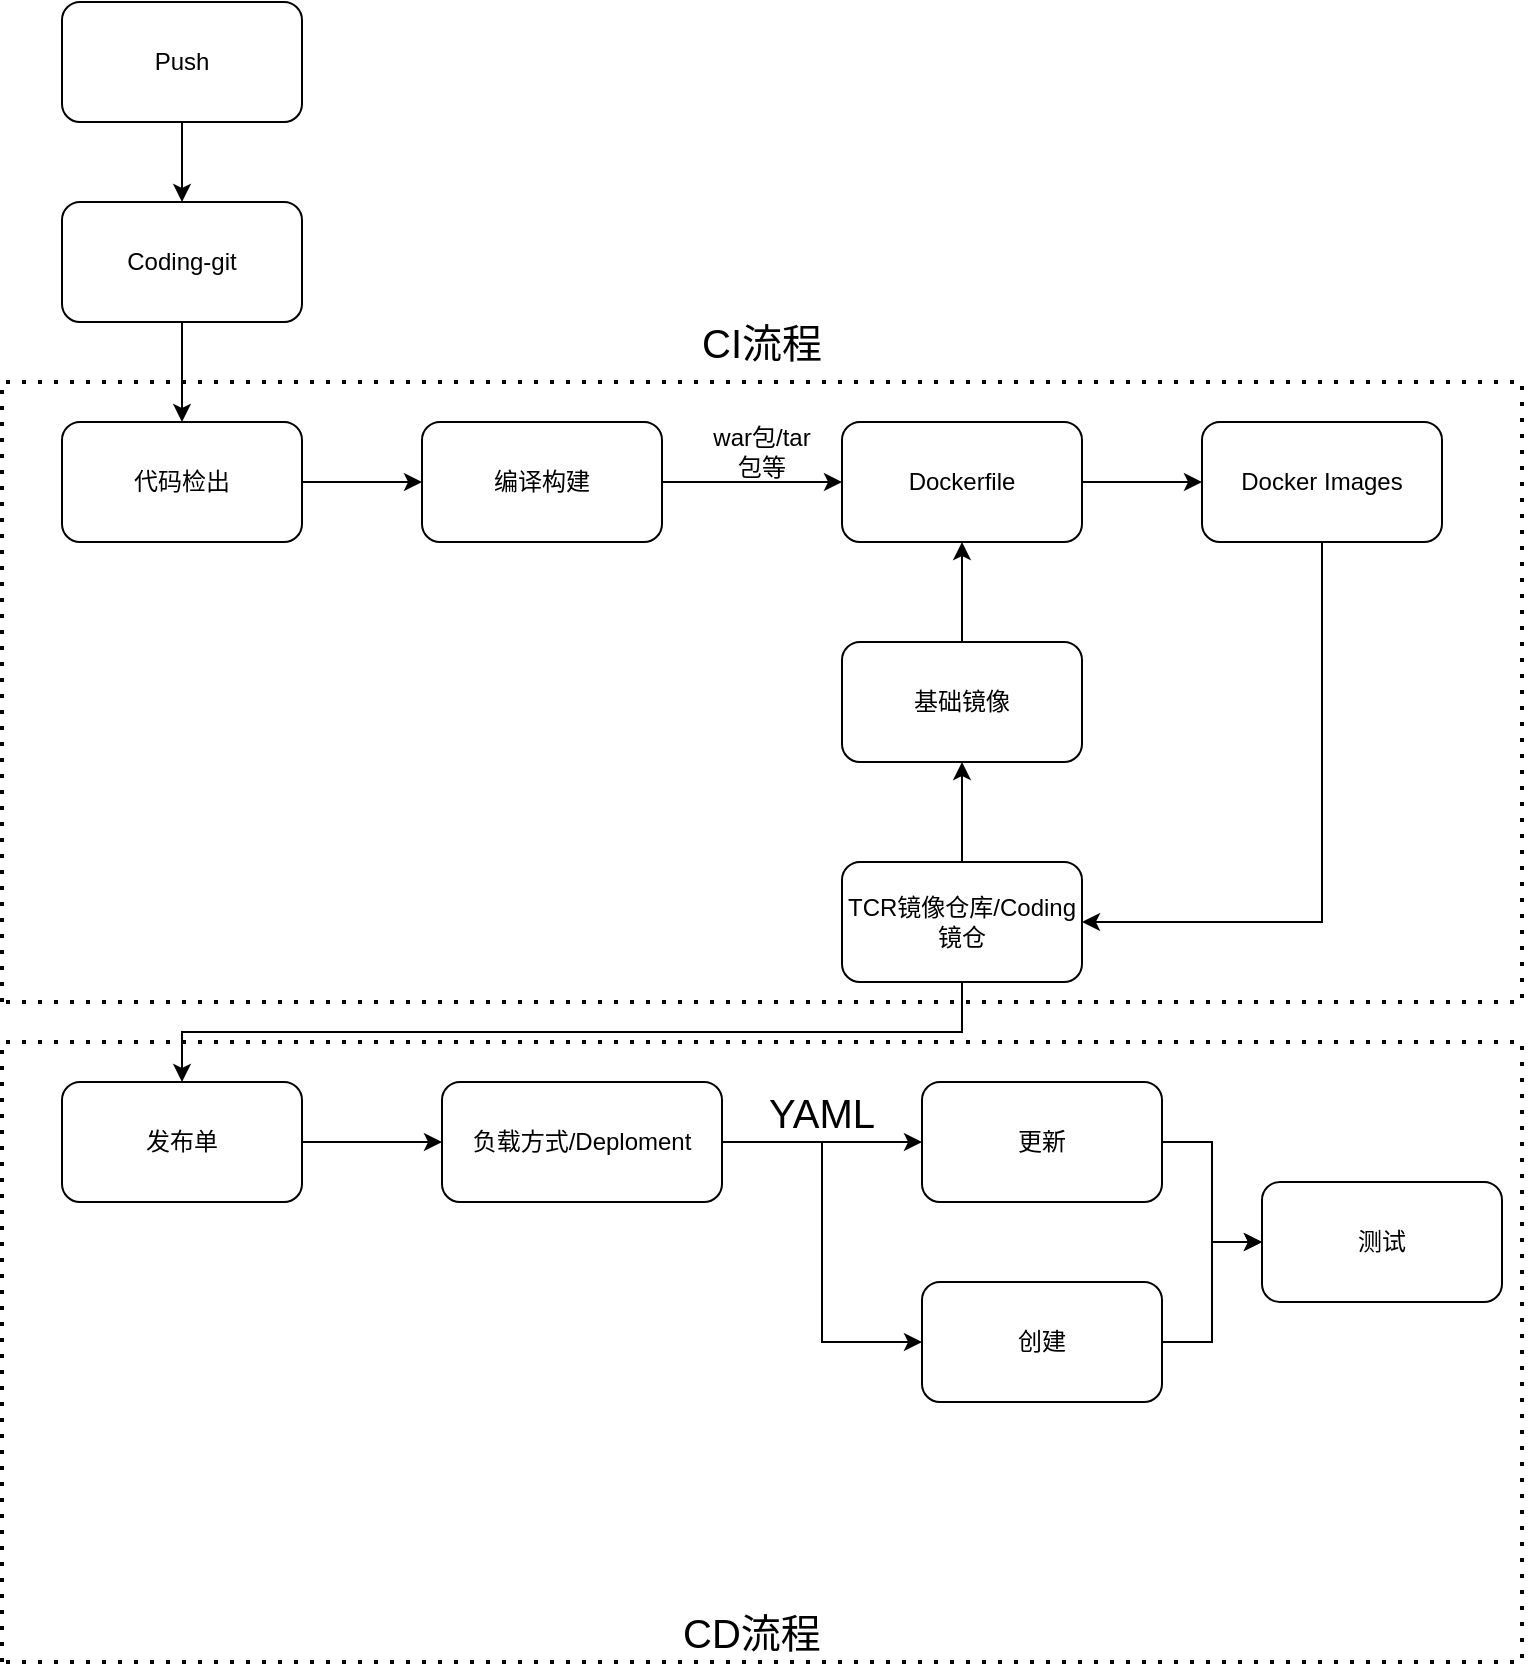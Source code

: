 <mxfile version="15.9.4" type="github">
  <diagram id="iynTV9C4eza_6aaqcb6Q" name="第 1 页">
    <mxGraphModel dx="946" dy="541" grid="1" gridSize="10" guides="1" tooltips="1" connect="1" arrows="1" fold="1" page="1" pageScale="1" pageWidth="827" pageHeight="1169" math="0" shadow="0">
      <root>
        <mxCell id="0" />
        <mxCell id="1" parent="0" />
        <mxCell id="B3fBioXZxfCSzkXcN0d9-6" style="edgeStyle=orthogonalEdgeStyle;rounded=0;orthogonalLoop=1;jettySize=auto;html=1;exitX=0.5;exitY=1;exitDx=0;exitDy=0;entryX=0.5;entryY=0;entryDx=0;entryDy=0;" edge="1" parent="1" source="B3fBioXZxfCSzkXcN0d9-1" target="B3fBioXZxfCSzkXcN0d9-5">
          <mxGeometry relative="1" as="geometry" />
        </mxCell>
        <mxCell id="B3fBioXZxfCSzkXcN0d9-1" value="Coding-git" style="rounded=1;whiteSpace=wrap;html=1;" vertex="1" parent="1">
          <mxGeometry x="320" y="130" width="120" height="60" as="geometry" />
        </mxCell>
        <mxCell id="B3fBioXZxfCSzkXcN0d9-3" style="edgeStyle=orthogonalEdgeStyle;rounded=0;orthogonalLoop=1;jettySize=auto;html=1;exitX=0.5;exitY=1;exitDx=0;exitDy=0;entryX=0.5;entryY=0;entryDx=0;entryDy=0;" edge="1" parent="1" source="B3fBioXZxfCSzkXcN0d9-2" target="B3fBioXZxfCSzkXcN0d9-1">
          <mxGeometry relative="1" as="geometry" />
        </mxCell>
        <mxCell id="B3fBioXZxfCSzkXcN0d9-2" value="Push" style="rounded=1;whiteSpace=wrap;html=1;" vertex="1" parent="1">
          <mxGeometry x="320" y="30" width="120" height="60" as="geometry" />
        </mxCell>
        <mxCell id="B3fBioXZxfCSzkXcN0d9-8" style="edgeStyle=orthogonalEdgeStyle;rounded=0;orthogonalLoop=1;jettySize=auto;html=1;exitX=1;exitY=0.5;exitDx=0;exitDy=0;entryX=0;entryY=0.5;entryDx=0;entryDy=0;" edge="1" parent="1" source="B3fBioXZxfCSzkXcN0d9-5" target="B3fBioXZxfCSzkXcN0d9-7">
          <mxGeometry relative="1" as="geometry" />
        </mxCell>
        <mxCell id="B3fBioXZxfCSzkXcN0d9-5" value="代码检出" style="rounded=1;whiteSpace=wrap;html=1;" vertex="1" parent="1">
          <mxGeometry x="320" y="240" width="120" height="60" as="geometry" />
        </mxCell>
        <mxCell id="B3fBioXZxfCSzkXcN0d9-10" style="edgeStyle=orthogonalEdgeStyle;rounded=0;orthogonalLoop=1;jettySize=auto;html=1;exitX=1;exitY=0.5;exitDx=0;exitDy=0;entryX=0;entryY=0.5;entryDx=0;entryDy=0;" edge="1" parent="1" source="B3fBioXZxfCSzkXcN0d9-7" target="B3fBioXZxfCSzkXcN0d9-9">
          <mxGeometry relative="1" as="geometry" />
        </mxCell>
        <mxCell id="B3fBioXZxfCSzkXcN0d9-7" value="编译构建" style="rounded=1;whiteSpace=wrap;html=1;" vertex="1" parent="1">
          <mxGeometry x="500" y="240" width="120" height="60" as="geometry" />
        </mxCell>
        <mxCell id="B3fBioXZxfCSzkXcN0d9-21" style="edgeStyle=orthogonalEdgeStyle;rounded=0;orthogonalLoop=1;jettySize=auto;html=1;exitX=1;exitY=0.5;exitDx=0;exitDy=0;entryX=0;entryY=0.5;entryDx=0;entryDy=0;" edge="1" parent="1" source="B3fBioXZxfCSzkXcN0d9-9" target="B3fBioXZxfCSzkXcN0d9-12">
          <mxGeometry relative="1" as="geometry" />
        </mxCell>
        <mxCell id="B3fBioXZxfCSzkXcN0d9-9" value="Dockerfile" style="rounded=1;whiteSpace=wrap;html=1;" vertex="1" parent="1">
          <mxGeometry x="710" y="240" width="120" height="60" as="geometry" />
        </mxCell>
        <mxCell id="B3fBioXZxfCSzkXcN0d9-11" value="war包/tar包等" style="text;html=1;strokeColor=none;fillColor=none;align=center;verticalAlign=middle;whiteSpace=wrap;rounded=0;" vertex="1" parent="1">
          <mxGeometry x="640" y="240" width="60" height="30" as="geometry" />
        </mxCell>
        <mxCell id="B3fBioXZxfCSzkXcN0d9-22" style="edgeStyle=orthogonalEdgeStyle;rounded=0;orthogonalLoop=1;jettySize=auto;html=1;exitX=0.5;exitY=1;exitDx=0;exitDy=0;entryX=1;entryY=0.5;entryDx=0;entryDy=0;" edge="1" parent="1" source="B3fBioXZxfCSzkXcN0d9-12" target="B3fBioXZxfCSzkXcN0d9-15">
          <mxGeometry relative="1" as="geometry" />
        </mxCell>
        <mxCell id="B3fBioXZxfCSzkXcN0d9-12" value="Docker Images" style="rounded=1;whiteSpace=wrap;html=1;" vertex="1" parent="1">
          <mxGeometry x="890" y="240" width="120" height="60" as="geometry" />
        </mxCell>
        <mxCell id="B3fBioXZxfCSzkXcN0d9-20" style="edgeStyle=orthogonalEdgeStyle;rounded=0;orthogonalLoop=1;jettySize=auto;html=1;exitX=0.5;exitY=0;exitDx=0;exitDy=0;" edge="1" parent="1" source="B3fBioXZxfCSzkXcN0d9-13" target="B3fBioXZxfCSzkXcN0d9-9">
          <mxGeometry relative="1" as="geometry" />
        </mxCell>
        <mxCell id="B3fBioXZxfCSzkXcN0d9-13" value="基础镜像" style="rounded=1;whiteSpace=wrap;html=1;" vertex="1" parent="1">
          <mxGeometry x="710" y="350" width="120" height="60" as="geometry" />
        </mxCell>
        <mxCell id="B3fBioXZxfCSzkXcN0d9-19" style="edgeStyle=orthogonalEdgeStyle;rounded=0;orthogonalLoop=1;jettySize=auto;html=1;exitX=0.5;exitY=0;exitDx=0;exitDy=0;entryX=0.5;entryY=1;entryDx=0;entryDy=0;" edge="1" parent="1" source="B3fBioXZxfCSzkXcN0d9-15" target="B3fBioXZxfCSzkXcN0d9-13">
          <mxGeometry relative="1" as="geometry" />
        </mxCell>
        <mxCell id="B3fBioXZxfCSzkXcN0d9-26" style="edgeStyle=orthogonalEdgeStyle;rounded=0;orthogonalLoop=1;jettySize=auto;html=1;exitX=0.5;exitY=1;exitDx=0;exitDy=0;entryX=0.5;entryY=0;entryDx=0;entryDy=0;fontSize=20;" edge="1" parent="1" source="B3fBioXZxfCSzkXcN0d9-15" target="B3fBioXZxfCSzkXcN0d9-25">
          <mxGeometry relative="1" as="geometry" />
        </mxCell>
        <mxCell id="B3fBioXZxfCSzkXcN0d9-15" value="TCR镜像仓库/Coding镜仓" style="rounded=1;whiteSpace=wrap;html=1;" vertex="1" parent="1">
          <mxGeometry x="710" y="460" width="120" height="60" as="geometry" />
        </mxCell>
        <mxCell id="B3fBioXZxfCSzkXcN0d9-23" value="" style="endArrow=none;dashed=1;html=1;dashPattern=1 3;strokeWidth=2;rounded=0;" edge="1" parent="1">
          <mxGeometry width="50" height="50" relative="1" as="geometry">
            <mxPoint x="290" y="530" as="sourcePoint" />
            <mxPoint x="290" y="530" as="targetPoint" />
            <Array as="points">
              <mxPoint x="290" y="220" />
              <mxPoint x="1050" y="220" />
              <mxPoint x="1050" y="530" />
            </Array>
          </mxGeometry>
        </mxCell>
        <mxCell id="B3fBioXZxfCSzkXcN0d9-24" value="&lt;font style=&quot;font-size: 20px&quot;&gt;CI流程&lt;/font&gt;" style="text;html=1;strokeColor=none;fillColor=none;align=center;verticalAlign=middle;whiteSpace=wrap;rounded=0;" vertex="1" parent="1">
          <mxGeometry x="600" y="170" width="140" height="60" as="geometry" />
        </mxCell>
        <mxCell id="B3fBioXZxfCSzkXcN0d9-29" style="edgeStyle=orthogonalEdgeStyle;rounded=0;orthogonalLoop=1;jettySize=auto;html=1;exitX=1;exitY=0.5;exitDx=0;exitDy=0;entryX=0;entryY=0.5;entryDx=0;entryDy=0;fontSize=20;" edge="1" parent="1" source="B3fBioXZxfCSzkXcN0d9-25" target="B3fBioXZxfCSzkXcN0d9-27">
          <mxGeometry relative="1" as="geometry" />
        </mxCell>
        <mxCell id="B3fBioXZxfCSzkXcN0d9-25" value="发布单" style="rounded=1;whiteSpace=wrap;html=1;" vertex="1" parent="1">
          <mxGeometry x="320" y="570" width="120" height="60" as="geometry" />
        </mxCell>
        <mxCell id="B3fBioXZxfCSzkXcN0d9-32" style="edgeStyle=orthogonalEdgeStyle;rounded=0;orthogonalLoop=1;jettySize=auto;html=1;exitX=1;exitY=0.5;exitDx=0;exitDy=0;fontSize=20;" edge="1" parent="1" source="B3fBioXZxfCSzkXcN0d9-27" target="B3fBioXZxfCSzkXcN0d9-31">
          <mxGeometry relative="1" as="geometry" />
        </mxCell>
        <mxCell id="B3fBioXZxfCSzkXcN0d9-34" style="edgeStyle=orthogonalEdgeStyle;rounded=0;orthogonalLoop=1;jettySize=auto;html=1;exitX=1;exitY=0.5;exitDx=0;exitDy=0;entryX=0;entryY=0.5;entryDx=0;entryDy=0;fontSize=20;" edge="1" parent="1" source="B3fBioXZxfCSzkXcN0d9-27" target="B3fBioXZxfCSzkXcN0d9-33">
          <mxGeometry relative="1" as="geometry" />
        </mxCell>
        <mxCell id="B3fBioXZxfCSzkXcN0d9-27" value="负载方式/Deploment" style="rounded=1;whiteSpace=wrap;html=1;" vertex="1" parent="1">
          <mxGeometry x="510" y="570" width="140" height="60" as="geometry" />
        </mxCell>
        <mxCell id="B3fBioXZxfCSzkXcN0d9-37" style="edgeStyle=orthogonalEdgeStyle;rounded=0;orthogonalLoop=1;jettySize=auto;html=1;exitX=1;exitY=0.5;exitDx=0;exitDy=0;entryX=0;entryY=0.5;entryDx=0;entryDy=0;fontSize=20;" edge="1" parent="1" source="B3fBioXZxfCSzkXcN0d9-31" target="B3fBioXZxfCSzkXcN0d9-36">
          <mxGeometry relative="1" as="geometry" />
        </mxCell>
        <mxCell id="B3fBioXZxfCSzkXcN0d9-31" value="更新" style="rounded=1;whiteSpace=wrap;html=1;" vertex="1" parent="1">
          <mxGeometry x="750" y="570" width="120" height="60" as="geometry" />
        </mxCell>
        <mxCell id="B3fBioXZxfCSzkXcN0d9-38" style="edgeStyle=orthogonalEdgeStyle;rounded=0;orthogonalLoop=1;jettySize=auto;html=1;exitX=1;exitY=0.5;exitDx=0;exitDy=0;entryX=0;entryY=0.5;entryDx=0;entryDy=0;fontSize=20;" edge="1" parent="1" source="B3fBioXZxfCSzkXcN0d9-33" target="B3fBioXZxfCSzkXcN0d9-36">
          <mxGeometry relative="1" as="geometry" />
        </mxCell>
        <mxCell id="B3fBioXZxfCSzkXcN0d9-33" value="创建" style="rounded=1;whiteSpace=wrap;html=1;" vertex="1" parent="1">
          <mxGeometry x="750" y="670" width="120" height="60" as="geometry" />
        </mxCell>
        <mxCell id="B3fBioXZxfCSzkXcN0d9-35" value="YAML" style="text;html=1;strokeColor=none;fillColor=none;align=center;verticalAlign=middle;whiteSpace=wrap;rounded=0;fontSize=20;" vertex="1" parent="1">
          <mxGeometry x="670" y="570" width="60" height="30" as="geometry" />
        </mxCell>
        <mxCell id="B3fBioXZxfCSzkXcN0d9-36" value="测试" style="rounded=1;whiteSpace=wrap;html=1;" vertex="1" parent="1">
          <mxGeometry x="920" y="620" width="120" height="60" as="geometry" />
        </mxCell>
        <mxCell id="B3fBioXZxfCSzkXcN0d9-39" value="" style="endArrow=none;dashed=1;html=1;dashPattern=1 3;strokeWidth=2;rounded=0;" edge="1" parent="1">
          <mxGeometry width="50" height="50" relative="1" as="geometry">
            <mxPoint x="290" y="860" as="sourcePoint" />
            <mxPoint x="290" y="860" as="targetPoint" />
            <Array as="points">
              <mxPoint x="290" y="550" />
              <mxPoint x="1050" y="550" />
              <mxPoint x="1050" y="860" />
            </Array>
          </mxGeometry>
        </mxCell>
        <mxCell id="B3fBioXZxfCSzkXcN0d9-40" value="CD流程" style="text;html=1;strokeColor=none;fillColor=none;align=center;verticalAlign=middle;whiteSpace=wrap;rounded=0;fontSize=20;" vertex="1" parent="1">
          <mxGeometry x="620" y="830" width="90" height="30" as="geometry" />
        </mxCell>
      </root>
    </mxGraphModel>
  </diagram>
</mxfile>
